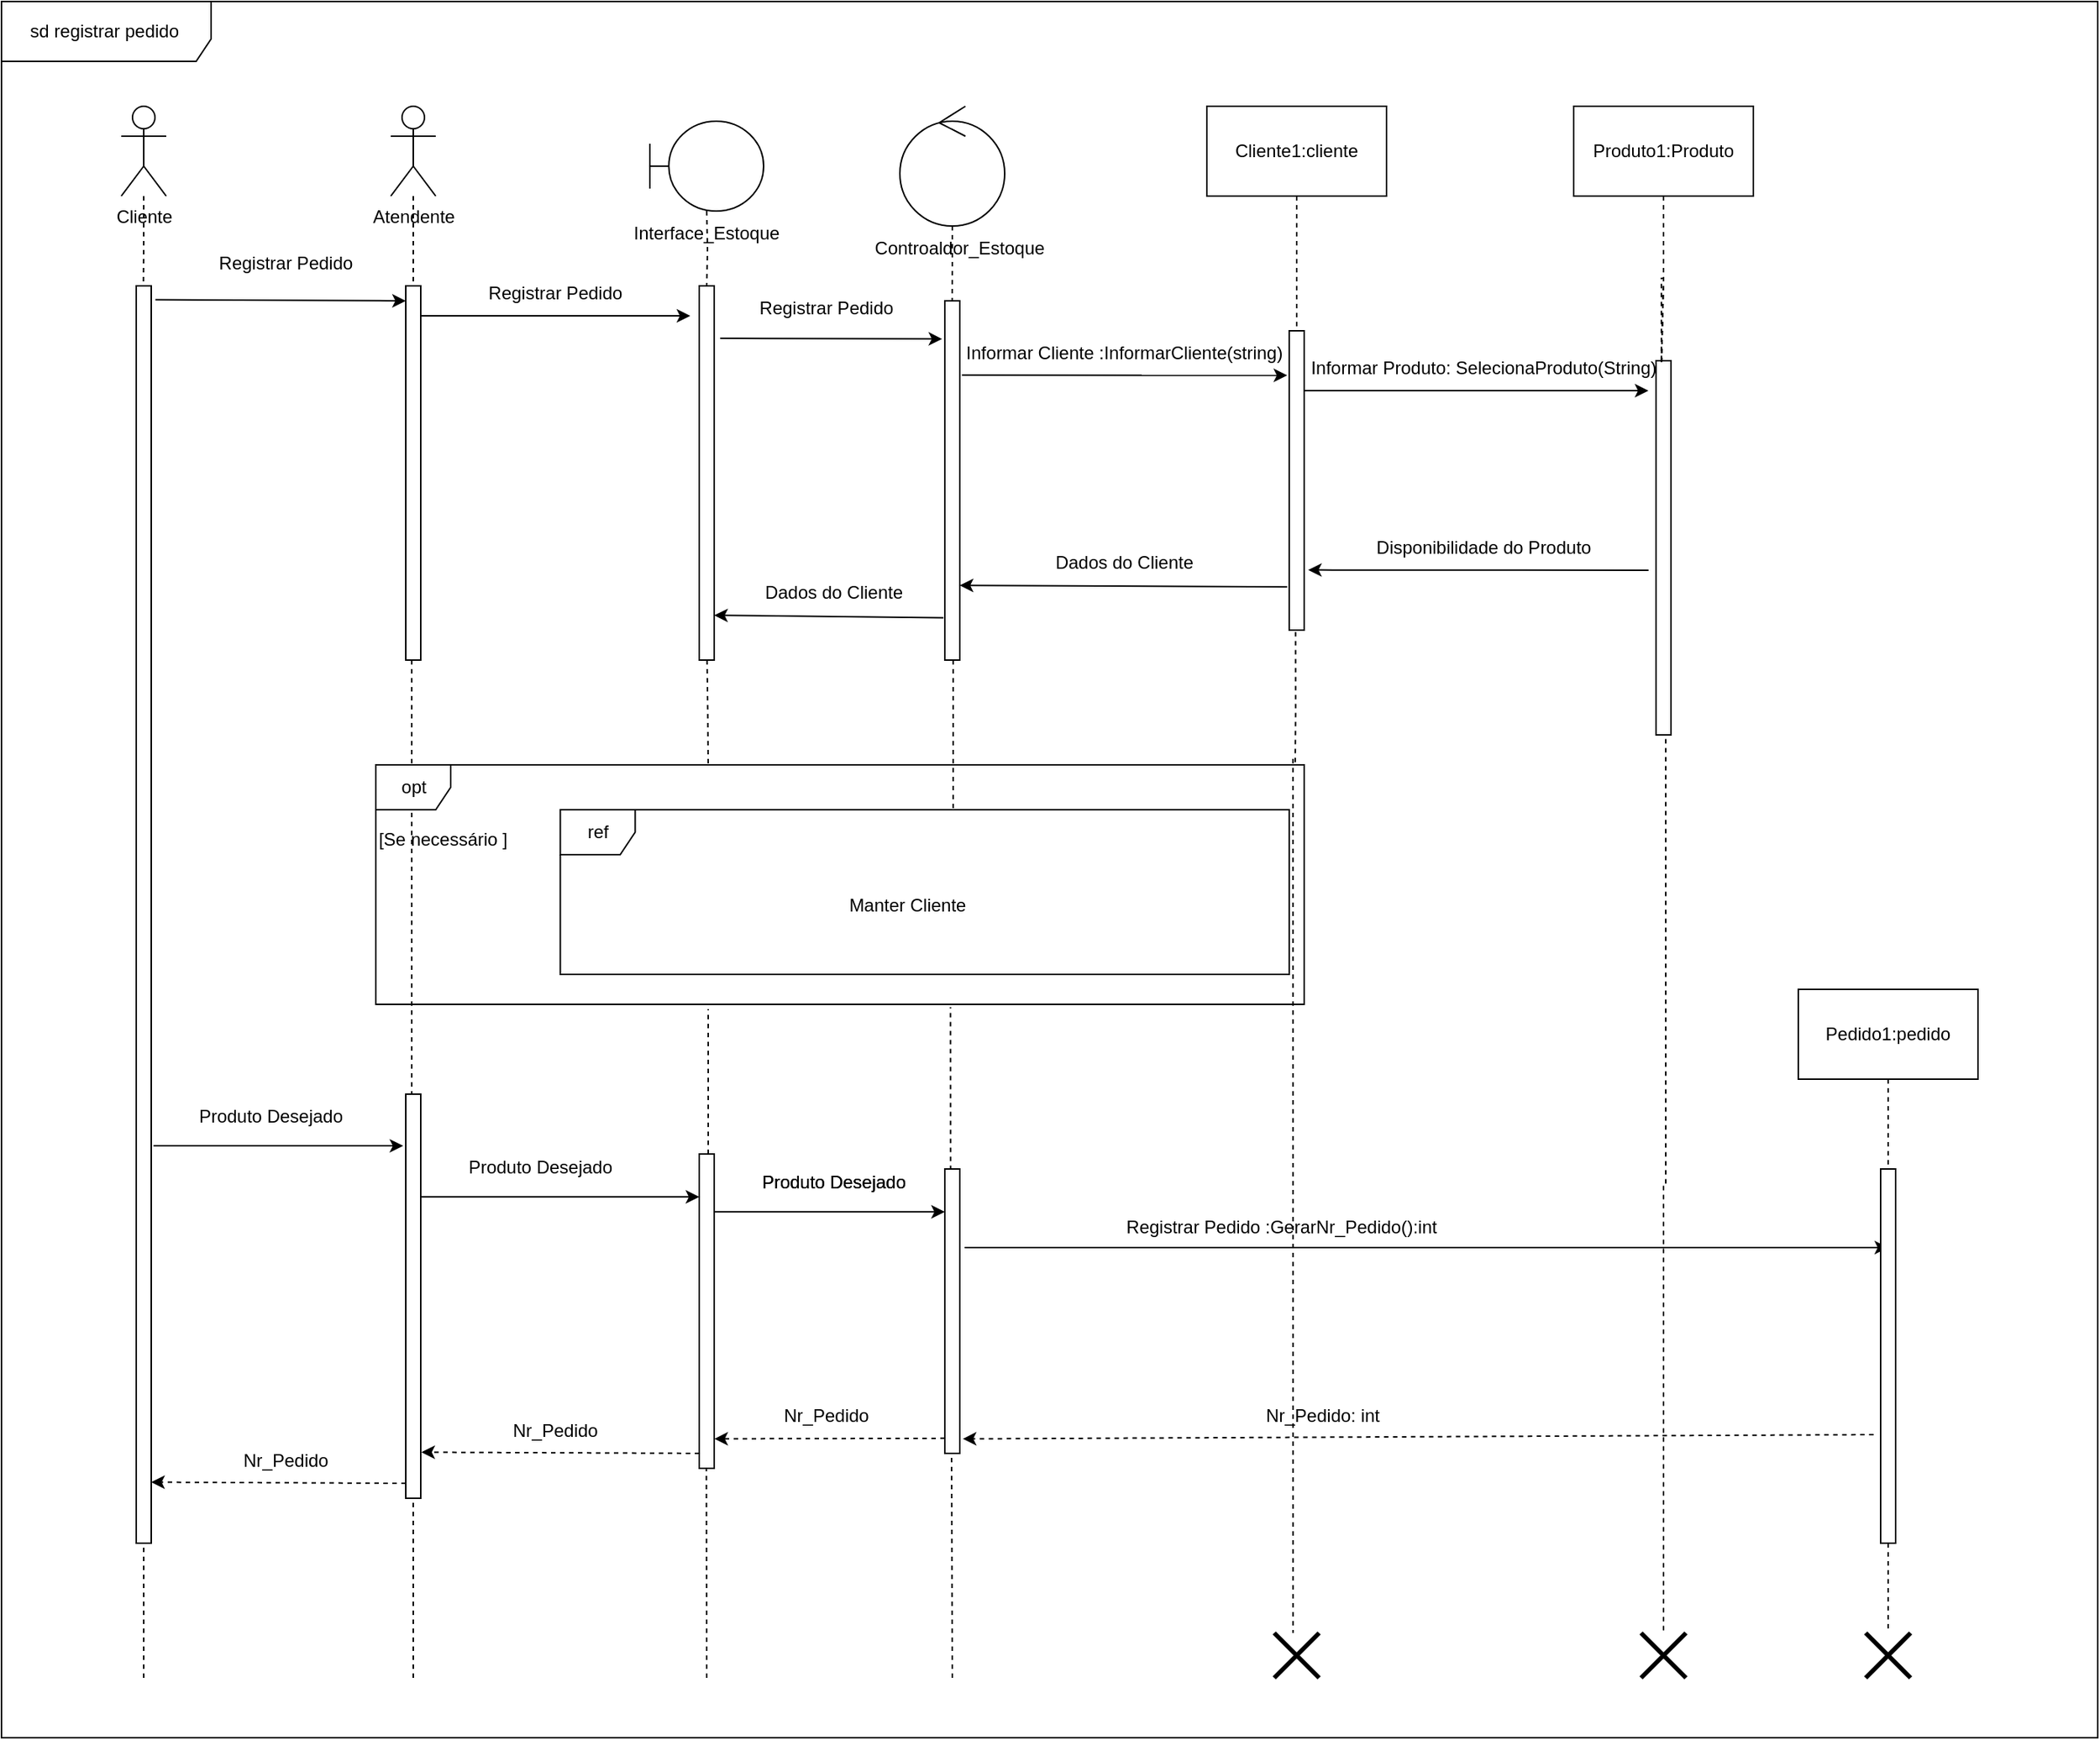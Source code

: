 <mxfile version="18.1.1" type="device"><diagram id="QGZHev9D0IuyetjTbbeL" name="Page-1"><mxGraphModel dx="1625" dy="899" grid="1" gridSize="10" guides="1" tooltips="1" connect="1" arrows="1" fold="1" page="1" pageScale="1" pageWidth="827" pageHeight="1169" math="0" shadow="0"><root><mxCell id="0"/><mxCell id="1" parent="0"/><mxCell id="w6z8qxEBaL0Aa2Qqtok9-5" style="edgeStyle=orthogonalEdgeStyle;rounded=0;orthogonalLoop=1;jettySize=auto;html=1;entryX=0.478;entryY=0.001;entryDx=0;entryDy=0;entryPerimeter=0;endArrow=none;endFill=0;dashed=1;" parent="1" source="w6z8qxEBaL0Aa2Qqtok9-1" target="w6z8qxEBaL0Aa2Qqtok9-4" edge="1"><mxGeometry relative="1" as="geometry"/></mxCell><mxCell id="w6z8qxEBaL0Aa2Qqtok9-1" value="Cliente&lt;br&gt;" style="shape=umlActor;verticalLabelPosition=bottom;verticalAlign=top;html=1;outlineConnect=0;" parent="1" vertex="1"><mxGeometry x="140" y="750" width="30" height="60" as="geometry"/></mxCell><mxCell id="w6z8qxEBaL0Aa2Qqtok9-7" style="edgeStyle=orthogonalEdgeStyle;rounded=0;orthogonalLoop=1;jettySize=auto;html=1;dashed=1;endArrow=none;endFill=0;" parent="1" source="w6z8qxEBaL0Aa2Qqtok9-2" target="w6z8qxEBaL0Aa2Qqtok9-6" edge="1"><mxGeometry relative="1" as="geometry"/></mxCell><mxCell id="w6z8qxEBaL0Aa2Qqtok9-2" value="Atendente&lt;br&gt;" style="shape=umlActor;verticalLabelPosition=bottom;verticalAlign=top;html=1;outlineConnect=0;" parent="1" vertex="1"><mxGeometry x="320" y="750" width="30" height="60" as="geometry"/></mxCell><mxCell id="w6z8qxEBaL0Aa2Qqtok9-12" style="edgeStyle=orthogonalEdgeStyle;rounded=0;orthogonalLoop=1;jettySize=auto;html=1;endArrow=none;endFill=0;dashed=1;" parent="1" target="w6z8qxEBaL0Aa2Qqtok9-10" edge="1"><mxGeometry relative="1" as="geometry"><mxPoint x="531" y="860" as="targetPoint"/><mxPoint x="531" y="820" as="sourcePoint"/></mxGeometry></mxCell><mxCell id="w6z8qxEBaL0Aa2Qqtok9-3" value="" style="shape=umlBoundary;whiteSpace=wrap;html=1;" parent="1" vertex="1"><mxGeometry x="493" y="760" width="76" height="60" as="geometry"/></mxCell><mxCell id="w6z8qxEBaL0Aa2Qqtok9-4" value="" style="html=1;points=[];perimeter=orthogonalPerimeter;" parent="1" vertex="1"><mxGeometry x="150" y="870" width="10" height="840" as="geometry"/></mxCell><mxCell id="w6z8qxEBaL0Aa2Qqtok9-41" style="edgeStyle=orthogonalEdgeStyle;rounded=0;orthogonalLoop=1;jettySize=auto;html=1;endArrow=none;endFill=0;dashed=1;entryX=0.5;entryY=0;entryDx=0;entryDy=0;entryPerimeter=0;" parent="1" source="w6z8qxEBaL0Aa2Qqtok9-6" target="w6z8qxEBaL0Aa2Qqtok9-46" edge="1"><mxGeometry relative="1" as="geometry"><mxPoint x="330" y="1390" as="targetPoint"/><Array as="points"><mxPoint x="334" y="1410"/></Array></mxGeometry></mxCell><mxCell id="w6z8qxEBaL0Aa2Qqtok9-6" value="" style="html=1;points=[];perimeter=orthogonalPerimeter;" parent="1" vertex="1"><mxGeometry x="330" y="870" width="10" height="250" as="geometry"/></mxCell><mxCell id="w6z8qxEBaL0Aa2Qqtok9-8" value="" style="endArrow=classic;html=1;rounded=0;exitX=1.279;exitY=0.011;exitDx=0;exitDy=0;exitPerimeter=0;entryX=0;entryY=0.04;entryDx=0;entryDy=0;entryPerimeter=0;" parent="1" source="w6z8qxEBaL0Aa2Qqtok9-4" target="w6z8qxEBaL0Aa2Qqtok9-6" edge="1"><mxGeometry width="50" height="50" relative="1" as="geometry"><mxPoint x="180" y="900" as="sourcePoint"/><mxPoint x="230" y="850" as="targetPoint"/></mxGeometry></mxCell><mxCell id="w6z8qxEBaL0Aa2Qqtok9-9" value="Registrar Pedido" style="text;html=1;strokeColor=none;fillColor=none;align=center;verticalAlign=middle;whiteSpace=wrap;rounded=0;" parent="1" vertex="1"><mxGeometry x="200" y="840" width="100" height="30" as="geometry"/></mxCell><mxCell id="w6z8qxEBaL0Aa2Qqtok9-10" value="" style="html=1;points=[];perimeter=orthogonalPerimeter;" parent="1" vertex="1"><mxGeometry x="526" y="870" width="10" height="250" as="geometry"/></mxCell><mxCell id="w6z8qxEBaL0Aa2Qqtok9-13" value="" style="endArrow=classic;html=1;rounded=0;exitX=1;exitY=0.08;exitDx=0;exitDy=0;exitPerimeter=0;" parent="1" source="w6z8qxEBaL0Aa2Qqtok9-6" edge="1"><mxGeometry width="50" height="50" relative="1" as="geometry"><mxPoint x="360" y="930" as="sourcePoint"/><mxPoint x="520" y="890" as="targetPoint"/></mxGeometry></mxCell><mxCell id="w6z8qxEBaL0Aa2Qqtok9-14" value="Registrar Pedido" style="text;html=1;strokeColor=none;fillColor=none;align=center;verticalAlign=middle;whiteSpace=wrap;rounded=0;" parent="1" vertex="1"><mxGeometry x="380" y="860" width="100" height="30" as="geometry"/></mxCell><mxCell id="w6z8qxEBaL0Aa2Qqtok9-15" value="Interface_Estoque" style="text;html=1;strokeColor=none;fillColor=none;align=center;verticalAlign=middle;whiteSpace=wrap;rounded=0;" parent="1" vertex="1"><mxGeometry x="501" y="820" width="60" height="30" as="geometry"/></mxCell><mxCell id="w6z8qxEBaL0Aa2Qqtok9-21" style="edgeStyle=orthogonalEdgeStyle;rounded=0;orthogonalLoop=1;jettySize=auto;html=1;entryX=0.491;entryY=0.001;entryDx=0;entryDy=0;entryPerimeter=0;endArrow=none;endFill=0;dashed=1;" parent="1" source="w6z8qxEBaL0Aa2Qqtok9-18" target="w6z8qxEBaL0Aa2Qqtok9-20" edge="1"><mxGeometry relative="1" as="geometry"/></mxCell><mxCell id="w6z8qxEBaL0Aa2Qqtok9-18" value="" style="ellipse;shape=umlControl;whiteSpace=wrap;html=1;" parent="1" vertex="1"><mxGeometry x="660" y="750" width="70" height="80" as="geometry"/></mxCell><mxCell id="w6z8qxEBaL0Aa2Qqtok9-20" value="" style="html=1;points=[];perimeter=orthogonalPerimeter;" parent="1" vertex="1"><mxGeometry x="690" y="880" width="10" height="240" as="geometry"/></mxCell><mxCell id="w6z8qxEBaL0Aa2Qqtok9-22" value="Controaldor_Estoque" style="text;html=1;strokeColor=none;fillColor=none;align=center;verticalAlign=middle;whiteSpace=wrap;rounded=0;" parent="1" vertex="1"><mxGeometry x="670" y="830" width="60" height="30" as="geometry"/></mxCell><mxCell id="w6z8qxEBaL0Aa2Qqtok9-23" value="" style="endArrow=classic;html=1;rounded=0;entryX=-0.178;entryY=0.106;entryDx=0;entryDy=0;entryPerimeter=0;" parent="1" target="w6z8qxEBaL0Aa2Qqtok9-20" edge="1"><mxGeometry width="50" height="50" relative="1" as="geometry"><mxPoint x="540" y="905" as="sourcePoint"/><mxPoint x="620" y="890" as="targetPoint"/></mxGeometry></mxCell><mxCell id="w6z8qxEBaL0Aa2Qqtok9-24" value="Registrar Pedido" style="text;html=1;strokeColor=none;fillColor=none;align=center;verticalAlign=middle;whiteSpace=wrap;rounded=0;" parent="1" vertex="1"><mxGeometry x="561" y="870" width="100" height="30" as="geometry"/></mxCell><mxCell id="w6z8qxEBaL0Aa2Qqtok9-30" style="edgeStyle=orthogonalEdgeStyle;rounded=0;orthogonalLoop=1;jettySize=auto;html=1;endArrow=none;endFill=0;dashed=1;" parent="1" source="w6z8qxEBaL0Aa2Qqtok9-25" target="w6z8qxEBaL0Aa2Qqtok9-26" edge="1"><mxGeometry relative="1" as="geometry"/></mxCell><mxCell id="w6z8qxEBaL0Aa2Qqtok9-25" value="Cliente1:cliente" style="rounded=0;whiteSpace=wrap;html=1;" parent="1" vertex="1"><mxGeometry x="865" y="750" width="120" height="60" as="geometry"/></mxCell><mxCell id="w6z8qxEBaL0Aa2Qqtok9-26" value="" style="html=1;points=[];perimeter=orthogonalPerimeter;" parent="1" vertex="1"><mxGeometry x="920" y="900" width="10" height="200" as="geometry"/></mxCell><mxCell id="w6z8qxEBaL0Aa2Qqtok9-27" value="" style="endArrow=classic;html=1;rounded=0;exitX=1.15;exitY=0.207;exitDx=0;exitDy=0;exitPerimeter=0;entryX=-0.136;entryY=0.149;entryDx=0;entryDy=0;entryPerimeter=0;" parent="1" source="w6z8qxEBaL0Aa2Qqtok9-20" target="w6z8qxEBaL0Aa2Qqtok9-26" edge="1"><mxGeometry width="50" height="50" relative="1" as="geometry"><mxPoint x="740" y="950" as="sourcePoint"/><mxPoint x="890" y="925" as="targetPoint"/></mxGeometry></mxCell><mxCell id="w6z8qxEBaL0Aa2Qqtok9-28" value="Informar Cliente :InformarCliente(string)" style="text;html=1;strokeColor=none;fillColor=none;align=center;verticalAlign=middle;whiteSpace=wrap;rounded=0;" parent="1" vertex="1"><mxGeometry x="700" y="900" width="220" height="30" as="geometry"/></mxCell><mxCell id="w6z8qxEBaL0Aa2Qqtok9-32" style="edgeStyle=orthogonalEdgeStyle;rounded=0;orthogonalLoop=1;jettySize=auto;html=1;dashed=1;endArrow=none;endFill=0;entryX=0.363;entryY=0.003;entryDx=0;entryDy=0;entryPerimeter=0;" parent="1" source="w6z8qxEBaL0Aa2Qqtok9-31" edge="1"><mxGeometry relative="1" as="geometry"><mxPoint x="1168.63" y="922.19" as="targetPoint"/></mxGeometry></mxCell><mxCell id="w6z8qxEBaL0Aa2Qqtok9-31" value="Pedido1:pedido" style="rounded=0;whiteSpace=wrap;html=1;" parent="1" vertex="1"><mxGeometry x="1110" y="750" width="120" height="60" as="geometry"/></mxCell><mxCell id="w6z8qxEBaL0Aa2Qqtok9-83" style="edgeStyle=orthogonalEdgeStyle;rounded=0;orthogonalLoop=1;jettySize=auto;html=1;dashed=1;endArrow=none;endFill=0;exitX=0.647;exitY=1.011;exitDx=0;exitDy=0;exitPerimeter=0;" parent="1" source="a8HYnhaSbJlWsh6aDmu9-7" target="w6z8qxEBaL0Aa2Qqtok9-82" edge="1"><mxGeometry relative="1" as="geometry"><mxPoint x="1170" y="1650.0" as="sourcePoint"/></mxGeometry></mxCell><mxCell id="w6z8qxEBaL0Aa2Qqtok9-34" value="" style="endArrow=classic;html=1;rounded=0;exitX=1;exitY=0.2;exitDx=0;exitDy=0;exitPerimeter=0;entryX=0.958;entryY=1;entryDx=0;entryDy=0;entryPerimeter=0;" parent="1" source="w6z8qxEBaL0Aa2Qqtok9-26" target="w6z8qxEBaL0Aa2Qqtok9-35" edge="1"><mxGeometry width="50" height="50" relative="1" as="geometry"><mxPoint x="990" y="970" as="sourcePoint"/><mxPoint x="1100" y="940" as="targetPoint"/></mxGeometry></mxCell><mxCell id="w6z8qxEBaL0Aa2Qqtok9-35" value="Informar Produto: SelecionaProduto(String)" style="text;html=1;strokeColor=none;fillColor=none;align=center;verticalAlign=middle;whiteSpace=wrap;rounded=0;" parent="1" vertex="1"><mxGeometry x="930" y="910" width="240" height="30" as="geometry"/></mxCell><mxCell id="w6z8qxEBaL0Aa2Qqtok9-36" value="opt" style="shape=umlFrame;tabPosition=left;html=1;boundedLbl=1;labelInHeader=1;width=50;height=30;" parent="1" vertex="1"><mxGeometry x="310" y="1190" width="620" height="160" as="geometry"/></mxCell><mxCell id="w6z8qxEBaL0Aa2Qqtok9-39" value="ref" style="shape=umlFrame;tabPosition=left;html=1;boundedLbl=1;labelInHeader=1;width=50;height=30;" parent="w6z8qxEBaL0Aa2Qqtok9-36" vertex="1"><mxGeometry x="123.21" y="30" width="486.79" height="110" as="geometry"/></mxCell><mxCell id="w6z8qxEBaL0Aa2Qqtok9-40" value="Manter Cliente" style="text;align=center;" parent="w6z8qxEBaL0Aa2Qqtok9-39" vertex="1"><mxGeometry width="100" height="20" relative="1" as="geometry"><mxPoint x="182" y="50" as="offset"/></mxGeometry></mxCell><mxCell id="w6z8qxEBaL0Aa2Qqtok9-43" value="[Se necessário ]" style="text;html=1;strokeColor=none;fillColor=none;align=center;verticalAlign=middle;whiteSpace=wrap;rounded=0;" parent="w6z8qxEBaL0Aa2Qqtok9-36" vertex="1"><mxGeometry y="40" width="90" height="20" as="geometry"/></mxCell><mxCell id="w6z8qxEBaL0Aa2Qqtok9-42" style="edgeStyle=orthogonalEdgeStyle;rounded=0;orthogonalLoop=1;jettySize=auto;html=1;endArrow=none;endFill=0;dashed=1;entryX=0.358;entryY=0.002;entryDx=0;entryDy=0;entryPerimeter=0;" parent="1" target="w6z8qxEBaL0Aa2Qqtok9-36" edge="1"><mxGeometry relative="1" as="geometry"><mxPoint x="531.22" y="1120" as="sourcePoint"/><mxPoint x="530" y="1220" as="targetPoint"/><Array as="points"/></mxGeometry></mxCell><mxCell id="w6z8qxEBaL0Aa2Qqtok9-44" style="edgeStyle=orthogonalEdgeStyle;rounded=0;orthogonalLoop=1;jettySize=auto;html=1;endArrow=none;endFill=0;dashed=1;" parent="1" edge="1"><mxGeometry relative="1" as="geometry"><mxPoint x="695.61" y="1120" as="sourcePoint"/><mxPoint x="694.39" y="1220" as="targetPoint"/><Array as="points"><mxPoint x="695.61" y="1155"/><mxPoint x="695.61" y="1155"/></Array></mxGeometry></mxCell><mxCell id="w6z8qxEBaL0Aa2Qqtok9-45" style="edgeStyle=orthogonalEdgeStyle;rounded=0;orthogonalLoop=1;jettySize=auto;html=1;endArrow=none;endFill=0;dashed=1;exitX=0.426;exitY=1.006;exitDx=0;exitDy=0;exitPerimeter=0;" parent="1" source="w6z8qxEBaL0Aa2Qqtok9-26" edge="1"><mxGeometry relative="1" as="geometry"><mxPoint x="925.61" y="1120" as="sourcePoint"/><mxPoint x="924" y="1190" as="targetPoint"/><Array as="points"><mxPoint x="924" y="1155"/><mxPoint x="924" y="1155"/></Array></mxGeometry></mxCell><mxCell id="w6z8qxEBaL0Aa2Qqtok9-46" value="" style="html=1;points=[];perimeter=orthogonalPerimeter;" parent="1" vertex="1"><mxGeometry x="330" y="1410" width="10" height="270" as="geometry"/></mxCell><mxCell id="w6z8qxEBaL0Aa2Qqtok9-47" value="" style="endArrow=classic;html=1;rounded=0;exitX=1.151;exitY=0.684;exitDx=0;exitDy=0;exitPerimeter=0;entryX=-0.17;entryY=0.128;entryDx=0;entryDy=0;entryPerimeter=0;" parent="1" source="w6z8qxEBaL0Aa2Qqtok9-4" target="w6z8qxEBaL0Aa2Qqtok9-46" edge="1"><mxGeometry width="50" height="50" relative="1" as="geometry"><mxPoint x="190" y="1450" as="sourcePoint"/><mxPoint x="240" y="1400" as="targetPoint"/></mxGeometry></mxCell><mxCell id="w6z8qxEBaL0Aa2Qqtok9-48" value="Produto Desejado" style="text;html=1;strokeColor=none;fillColor=none;align=center;verticalAlign=middle;whiteSpace=wrap;rounded=0;" parent="1" vertex="1"><mxGeometry x="180" y="1410" width="120" height="30" as="geometry"/></mxCell><mxCell id="w6z8qxEBaL0Aa2Qqtok9-49" value="" style="html=1;points=[];perimeter=orthogonalPerimeter;" parent="1" vertex="1"><mxGeometry x="526" y="1450" width="10" height="210" as="geometry"/></mxCell><mxCell id="w6z8qxEBaL0Aa2Qqtok9-50" value="Produto Desejado" style="text;html=1;strokeColor=none;fillColor=none;align=center;verticalAlign=middle;whiteSpace=wrap;rounded=0;" parent="1" vertex="1"><mxGeometry x="359.75" y="1444.47" width="120" height="30" as="geometry"/></mxCell><mxCell id="w6z8qxEBaL0Aa2Qqtok9-51" value="" style="endArrow=classic;html=1;rounded=0;exitX=1.025;exitY=0.99;exitDx=0;exitDy=0;exitPerimeter=0;" parent="1" target="w6z8qxEBaL0Aa2Qqtok9-49" edge="1"><mxGeometry width="50" height="50" relative="1" as="geometry"><mxPoint x="340" y="1478.67" as="sourcePoint"/><mxPoint x="509.75" y="1478.57" as="targetPoint"/></mxGeometry></mxCell><mxCell id="w6z8qxEBaL0Aa2Qqtok9-52" value="" style="html=1;points=[];perimeter=orthogonalPerimeter;" parent="1" vertex="1"><mxGeometry x="690" y="1460" width="10" height="180" as="geometry"/></mxCell><mxCell id="w6z8qxEBaL0Aa2Qqtok9-53" value="Produto Desejado" style="text;html=1;strokeColor=none;fillColor=none;align=center;verticalAlign=middle;whiteSpace=wrap;rounded=0;" parent="1" vertex="1"><mxGeometry x="555.75" y="1454.47" width="120" height="30" as="geometry"/></mxCell><mxCell id="w6z8qxEBaL0Aa2Qqtok9-54" value="" style="endArrow=classic;html=1;rounded=0;exitX=1.025;exitY=0.99;exitDx=0;exitDy=0;exitPerimeter=0;" parent="1" target="w6z8qxEBaL0Aa2Qqtok9-52" edge="1"><mxGeometry width="50" height="50" relative="1" as="geometry"><mxPoint x="536" y="1488.67" as="sourcePoint"/><mxPoint x="705.75" y="1488.57" as="targetPoint"/></mxGeometry></mxCell><mxCell id="w6z8qxEBaL0Aa2Qqtok9-58" value="" style="endArrow=none;html=1;rounded=0;exitX=0.385;exitY=0.004;exitDx=0;exitDy=0;exitPerimeter=0;entryX=0.619;entryY=1.012;entryDx=0;entryDy=0;entryPerimeter=0;dashed=1;" parent="1" source="w6z8qxEBaL0Aa2Qqtok9-52" target="w6z8qxEBaL0Aa2Qqtok9-36" edge="1"><mxGeometry width="50" height="50" relative="1" as="geometry"><mxPoint x="680" y="1460" as="sourcePoint"/><mxPoint x="730" y="1410" as="targetPoint"/></mxGeometry></mxCell><mxCell id="w6z8qxEBaL0Aa2Qqtok9-59" value="" style="endArrow=none;html=1;rounded=0;entryX=0.358;entryY=1.02;entryDx=0;entryDy=0;entryPerimeter=0;dashed=1;" parent="1" target="w6z8qxEBaL0Aa2Qqtok9-36" edge="1"><mxGeometry width="50" height="50" relative="1" as="geometry"><mxPoint x="532" y="1450" as="sourcePoint"/><mxPoint x="535.17" y="1350" as="targetPoint"/></mxGeometry></mxCell><mxCell id="w6z8qxEBaL0Aa2Qqtok9-61" value="Produto Desejado" style="text;html=1;strokeColor=none;fillColor=none;align=center;verticalAlign=middle;whiteSpace=wrap;rounded=0;" parent="1" vertex="1"><mxGeometry x="555.75" y="1454.47" width="120" height="30" as="geometry"/></mxCell><mxCell id="w6z8qxEBaL0Aa2Qqtok9-62" value="" style="html=1;points=[];perimeter=orthogonalPerimeter;" parent="1" vertex="1"><mxGeometry x="690" y="1460" width="10" height="190" as="geometry"/></mxCell><mxCell id="w6z8qxEBaL0Aa2Qqtok9-66" value="" style="endArrow=classic;html=1;rounded=0;exitX=1.323;exitY=0.276;exitDx=0;exitDy=0;exitPerimeter=0;entryX=0.5;entryY=0.21;entryDx=0;entryDy=0;entryPerimeter=0;" parent="1" source="w6z8qxEBaL0Aa2Qqtok9-62" target="a8HYnhaSbJlWsh6aDmu9-29" edge="1"><mxGeometry width="50" height="50" relative="1" as="geometry"><mxPoint x="930" y="1503.12" as="sourcePoint"/><mxPoint x="1120" y="1510" as="targetPoint"/></mxGeometry></mxCell><mxCell id="w6z8qxEBaL0Aa2Qqtok9-67" value="Registrar Pedido :GerarNr_Pedido():int" style="text;html=1;strokeColor=none;fillColor=none;align=center;verticalAlign=middle;whiteSpace=wrap;rounded=0;" parent="1" vertex="1"><mxGeometry x="790" y="1484.47" width="250" height="30" as="geometry"/></mxCell><mxCell id="w6z8qxEBaL0Aa2Qqtok9-69" value="" style="endArrow=classic;html=1;rounded=0;entryX=1.203;entryY=0.949;entryDx=0;entryDy=0;entryPerimeter=0;dashed=1;exitX=-0.471;exitY=0.71;exitDx=0;exitDy=0;exitPerimeter=0;" parent="1" source="a8HYnhaSbJlWsh6aDmu9-29" target="w6z8qxEBaL0Aa2Qqtok9-62" edge="1"><mxGeometry width="50" height="50" relative="1" as="geometry"><mxPoint x="1130" y="1640" as="sourcePoint"/><mxPoint x="870" y="1580" as="targetPoint"/></mxGeometry></mxCell><mxCell id="w6z8qxEBaL0Aa2Qqtok9-70" value="Nr_Pedido: int" style="text;html=1;strokeColor=none;fillColor=none;align=center;verticalAlign=middle;whiteSpace=wrap;rounded=0;" parent="1" vertex="1"><mxGeometry x="895" y="1610" width="95" height="30" as="geometry"/></mxCell><mxCell id="w6z8qxEBaL0Aa2Qqtok9-71" value="" style="endArrow=classic;html=1;rounded=0;dashed=1;exitX=0;exitY=0.947;exitDx=0;exitDy=0;exitPerimeter=0;entryX=1.011;entryY=0.906;entryDx=0;entryDy=0;entryPerimeter=0;" parent="1" source="w6z8qxEBaL0Aa2Qqtok9-62" target="w6z8qxEBaL0Aa2Qqtok9-49" edge="1"><mxGeometry width="50" height="50" relative="1" as="geometry"><mxPoint x="690" y="1651" as="sourcePoint"/><mxPoint x="540" y="1640" as="targetPoint"/></mxGeometry></mxCell><mxCell id="w6z8qxEBaL0Aa2Qqtok9-72" value="Nr_Pedido" style="text;html=1;strokeColor=none;fillColor=none;align=center;verticalAlign=middle;whiteSpace=wrap;rounded=0;" parent="1" vertex="1"><mxGeometry x="581" y="1610" width="60" height="30" as="geometry"/></mxCell><mxCell id="w6z8qxEBaL0Aa2Qqtok9-73" value="Nr_Pedido" style="text;html=1;strokeColor=none;fillColor=none;align=center;verticalAlign=middle;whiteSpace=wrap;rounded=0;" parent="1" vertex="1"><mxGeometry x="400" y="1620" width="60" height="30" as="geometry"/></mxCell><mxCell id="w6z8qxEBaL0Aa2Qqtok9-74" value="" style="endArrow=classic;html=1;rounded=0;dashed=1;exitX=0;exitY=0.947;exitDx=0;exitDy=0;exitPerimeter=0;entryX=1.043;entryY=0.886;entryDx=0;entryDy=0;entryPerimeter=0;" parent="1" target="w6z8qxEBaL0Aa2Qqtok9-46" edge="1"><mxGeometry width="50" height="50" relative="1" as="geometry"><mxPoint x="526" y="1650.0" as="sourcePoint"/><mxPoint x="376" y="1650.07" as="targetPoint"/></mxGeometry></mxCell><mxCell id="w6z8qxEBaL0Aa2Qqtok9-75" value="" style="endArrow=classic;html=1;rounded=0;dashed=1;entryX=1.043;entryY=0.886;entryDx=0;entryDy=0;entryPerimeter=0;exitX=0;exitY=0.963;exitDx=0;exitDy=0;exitPerimeter=0;" parent="1" source="w6z8qxEBaL0Aa2Qqtok9-46" edge="1"><mxGeometry width="50" height="50" relative="1" as="geometry"><mxPoint x="320" y="1670" as="sourcePoint"/><mxPoint x="160.0" y="1669.22" as="targetPoint"/></mxGeometry></mxCell><mxCell id="w6z8qxEBaL0Aa2Qqtok9-76" value="Nr_Pedido" style="text;html=1;strokeColor=none;fillColor=none;align=center;verticalAlign=middle;whiteSpace=wrap;rounded=0;" parent="1" vertex="1"><mxGeometry x="219.57" y="1640" width="60" height="30" as="geometry"/></mxCell><mxCell id="w6z8qxEBaL0Aa2Qqtok9-82" value="" style="shape=umlDestroy;whiteSpace=wrap;html=1;strokeWidth=3;" parent="1" vertex="1"><mxGeometry x="1155" y="1770" width="30" height="30" as="geometry"/></mxCell><mxCell id="w6z8qxEBaL0Aa2Qqtok9-84" value="" style="shape=umlDestroy;whiteSpace=wrap;html=1;strokeWidth=3;" parent="1" vertex="1"><mxGeometry x="910" y="1770" width="30" height="30" as="geometry"/></mxCell><mxCell id="w6z8qxEBaL0Aa2Qqtok9-85" style="edgeStyle=orthogonalEdgeStyle;rounded=0;orthogonalLoop=1;jettySize=auto;html=1;dashed=1;endArrow=none;endFill=0;exitX=0.988;exitY=-0.025;exitDx=0;exitDy=0;exitPerimeter=0;" parent="1" source="w6z8qxEBaL0Aa2Qqtok9-36" target="w6z8qxEBaL0Aa2Qqtok9-84" edge="1"><mxGeometry relative="1" as="geometry"><mxPoint x="924.67" y="1650.0" as="sourcePoint"/><mxPoint x="924.67" y="1770" as="targetPoint"/><Array as="points"><mxPoint x="923" y="1560"/><mxPoint x="923" y="1560"/></Array></mxGeometry></mxCell><mxCell id="w6z8qxEBaL0Aa2Qqtok9-86" value="Dados do Cliente" style="text;html=1;strokeColor=none;fillColor=none;align=center;verticalAlign=middle;whiteSpace=wrap;rounded=0;" parent="1" vertex="1"><mxGeometry x="700" y="1040" width="220" height="30" as="geometry"/></mxCell><mxCell id="w6z8qxEBaL0Aa2Qqtok9-87" value="" style="endArrow=classic;html=1;rounded=0;exitX=0.994;exitY=1.037;exitDx=0;exitDy=0;exitPerimeter=0;entryX=1;entryY=0.792;entryDx=0;entryDy=0;entryPerimeter=0;" parent="1" source="w6z8qxEBaL0Aa2Qqtok9-86" target="w6z8qxEBaL0Aa2Qqtok9-20" edge="1"><mxGeometry width="50" height="50" relative="1" as="geometry"><mxPoint x="711.43" y="980.0" as="sourcePoint"/><mxPoint x="928.57" y="980.12" as="targetPoint"/></mxGeometry></mxCell><mxCell id="w6z8qxEBaL0Aa2Qqtok9-93" value="" style="endArrow=classic;html=1;rounded=0;exitX=0.976;exitY=1.059;exitDx=0;exitDy=0;exitPerimeter=0;entryX=1;entryY=0.792;entryDx=0;entryDy=0;entryPerimeter=0;" parent="1" source="w6z8qxEBaL0Aa2Qqtok9-94" edge="1"><mxGeometry width="50" height="50" relative="1" as="geometry"><mxPoint x="547.43" y="1000.0" as="sourcePoint"/><mxPoint x="536" y="1090.08" as="targetPoint"/></mxGeometry></mxCell><mxCell id="w6z8qxEBaL0Aa2Qqtok9-94" value="Dados do Cliente" style="text;html=1;strokeColor=none;fillColor=none;align=center;verticalAlign=middle;whiteSpace=wrap;rounded=0;" parent="1" vertex="1"><mxGeometry x="538.75" y="1060" width="154" height="30" as="geometry"/></mxCell><mxCell id="SXiDrBg-0KMVYtcRIG9v-1" value="" style="endArrow=none;html=1;rounded=0;entryX=0.454;entryY=1.006;entryDx=0;entryDy=0;entryPerimeter=0;dashed=1;" parent="1" target="w6z8qxEBaL0Aa2Qqtok9-62" edge="1"><mxGeometry width="50" height="50" relative="1" as="geometry"><mxPoint x="695" y="1800" as="sourcePoint"/><mxPoint x="694.76" y="1660" as="targetPoint"/></mxGeometry></mxCell><mxCell id="SXiDrBg-0KMVYtcRIG9v-2" value="" style="endArrow=none;html=1;rounded=0;entryX=0.454;entryY=1.006;entryDx=0;entryDy=0;entryPerimeter=0;dashed=1;" parent="1" edge="1"><mxGeometry width="50" height="50" relative="1" as="geometry"><mxPoint x="531" y="1800" as="sourcePoint"/><mxPoint x="530.76" y="1660.0" as="targetPoint"/></mxGeometry></mxCell><mxCell id="SXiDrBg-0KMVYtcRIG9v-3" value="" style="endArrow=none;html=1;rounded=0;entryX=0.496;entryY=1.001;entryDx=0;entryDy=0;entryPerimeter=0;dashed=1;" parent="1" target="w6z8qxEBaL0Aa2Qqtok9-46" edge="1"><mxGeometry width="50" height="50" relative="1" as="geometry"><mxPoint x="335" y="1800" as="sourcePoint"/><mxPoint x="334.66" y="1700" as="targetPoint"/></mxGeometry></mxCell><mxCell id="SXiDrBg-0KMVYtcRIG9v-4" value="" style="endArrow=none;html=1;rounded=0;dashed=1;" parent="1" edge="1"><mxGeometry width="50" height="50" relative="1" as="geometry"><mxPoint x="155" y="1800" as="sourcePoint"/><mxPoint x="155" y="1710" as="targetPoint"/></mxGeometry></mxCell><mxCell id="a8HYnhaSbJlWsh6aDmu9-1" value="sd registrar pedido&amp;nbsp;" style="shape=umlFrame;tabPosition=left;html=1;boundedLbl=1;labelInHeader=1;width=140;height=40;" vertex="1" parent="1"><mxGeometry x="60" y="680" width="1400" height="1160" as="geometry"/></mxCell><mxCell id="a8HYnhaSbJlWsh6aDmu9-6" value="Pedido1:pedido" style="rounded=0;whiteSpace=wrap;html=1;" vertex="1" parent="1"><mxGeometry x="1110" y="750" width="120" height="60" as="geometry"/></mxCell><mxCell id="a8HYnhaSbJlWsh6aDmu9-7" value="" style="html=1;points=[];perimeter=orthogonalPerimeter;" vertex="1" parent="1"><mxGeometry x="1165" y="920" width="10" height="250" as="geometry"/></mxCell><mxCell id="a8HYnhaSbJlWsh6aDmu9-8" style="edgeStyle=orthogonalEdgeStyle;rounded=0;orthogonalLoop=1;jettySize=auto;html=1;dashed=1;endArrow=none;endFill=0;entryX=0.363;entryY=0.003;entryDx=0;entryDy=0;entryPerimeter=0;" edge="1" source="a8HYnhaSbJlWsh6aDmu9-6" target="a8HYnhaSbJlWsh6aDmu9-7" parent="1"><mxGeometry relative="1" as="geometry"><mxPoint x="1170" y="890" as="targetPoint"/></mxGeometry></mxCell><mxCell id="a8HYnhaSbJlWsh6aDmu9-9" value="Produto1:Produto" style="rounded=0;whiteSpace=wrap;html=1;" vertex="1" parent="1"><mxGeometry x="1110" y="750" width="120" height="60" as="geometry"/></mxCell><mxCell id="a8HYnhaSbJlWsh6aDmu9-11" style="edgeStyle=orthogonalEdgeStyle;rounded=0;orthogonalLoop=1;jettySize=auto;html=1;dashed=1;endArrow=none;endFill=0;entryX=0.363;entryY=0.003;entryDx=0;entryDy=0;entryPerimeter=0;" edge="1" source="a8HYnhaSbJlWsh6aDmu9-9" parent="1"><mxGeometry relative="1" as="geometry"><mxPoint x="1168.63" y="921.05" as="targetPoint"/></mxGeometry></mxCell><mxCell id="a8HYnhaSbJlWsh6aDmu9-15" value="Pedido1:pedido" style="rounded=0;whiteSpace=wrap;html=1;" vertex="1" parent="1"><mxGeometry x="1260" y="1340" width="120" height="60" as="geometry"/></mxCell><mxCell id="a8HYnhaSbJlWsh6aDmu9-18" style="edgeStyle=orthogonalEdgeStyle;rounded=0;orthogonalLoop=1;jettySize=auto;html=1;dashed=1;endArrow=none;endFill=0;exitX=0.5;exitY=1;exitDx=0;exitDy=0;startArrow=none;" edge="1" target="a8HYnhaSbJlWsh6aDmu9-19" parent="1" source="a8HYnhaSbJlWsh6aDmu9-29"><mxGeometry relative="1" as="geometry"><mxPoint x="1320" y="1650" as="sourcePoint"/></mxGeometry></mxCell><mxCell id="a8HYnhaSbJlWsh6aDmu9-19" value="" style="shape=umlDestroy;whiteSpace=wrap;html=1;strokeWidth=3;" vertex="1" parent="1"><mxGeometry x="1305" y="1770" width="30" height="30" as="geometry"/></mxCell><mxCell id="a8HYnhaSbJlWsh6aDmu9-20" value="" style="endArrow=classic;html=1;rounded=0;entryX=1.265;entryY=0.799;entryDx=0;entryDy=0;entryPerimeter=0;" edge="1" parent="1" target="w6z8qxEBaL0Aa2Qqtok9-26"><mxGeometry width="50" height="50" relative="1" as="geometry"><mxPoint x="1160" y="1060" as="sourcePoint"/><mxPoint x="1070" y="1070" as="targetPoint"/></mxGeometry></mxCell><mxCell id="a8HYnhaSbJlWsh6aDmu9-21" value="Disponibilidade do Produto" style="text;html=1;strokeColor=none;fillColor=none;align=center;verticalAlign=middle;whiteSpace=wrap;rounded=0;" vertex="1" parent="1"><mxGeometry x="970" y="1030" width="160" height="30" as="geometry"/></mxCell><mxCell id="a8HYnhaSbJlWsh6aDmu9-29" value="" style="html=1;points=[];perimeter=orthogonalPerimeter;" vertex="1" parent="1"><mxGeometry x="1315" y="1460" width="10" height="250" as="geometry"/></mxCell><mxCell id="a8HYnhaSbJlWsh6aDmu9-30" value="" style="edgeStyle=orthogonalEdgeStyle;rounded=0;orthogonalLoop=1;jettySize=auto;html=1;dashed=1;endArrow=none;endFill=0;exitX=0.5;exitY=1;exitDx=0;exitDy=0;" edge="1" parent="1" source="a8HYnhaSbJlWsh6aDmu9-15" target="a8HYnhaSbJlWsh6aDmu9-29"><mxGeometry relative="1" as="geometry"><mxPoint x="1320" y="1450" as="sourcePoint"/><mxPoint x="1320" y="1770" as="targetPoint"/></mxGeometry></mxCell></root></mxGraphModel></diagram></mxfile>